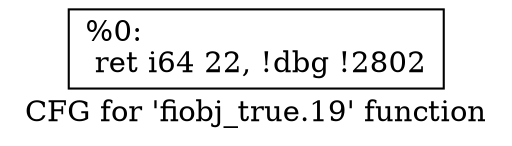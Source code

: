 digraph "CFG for 'fiobj_true.19' function" {
	label="CFG for 'fiobj_true.19' function";

	Node0x556851d9d180 [shape=record,label="{%0:\l  ret i64 22, !dbg !2802\l}"];
}
